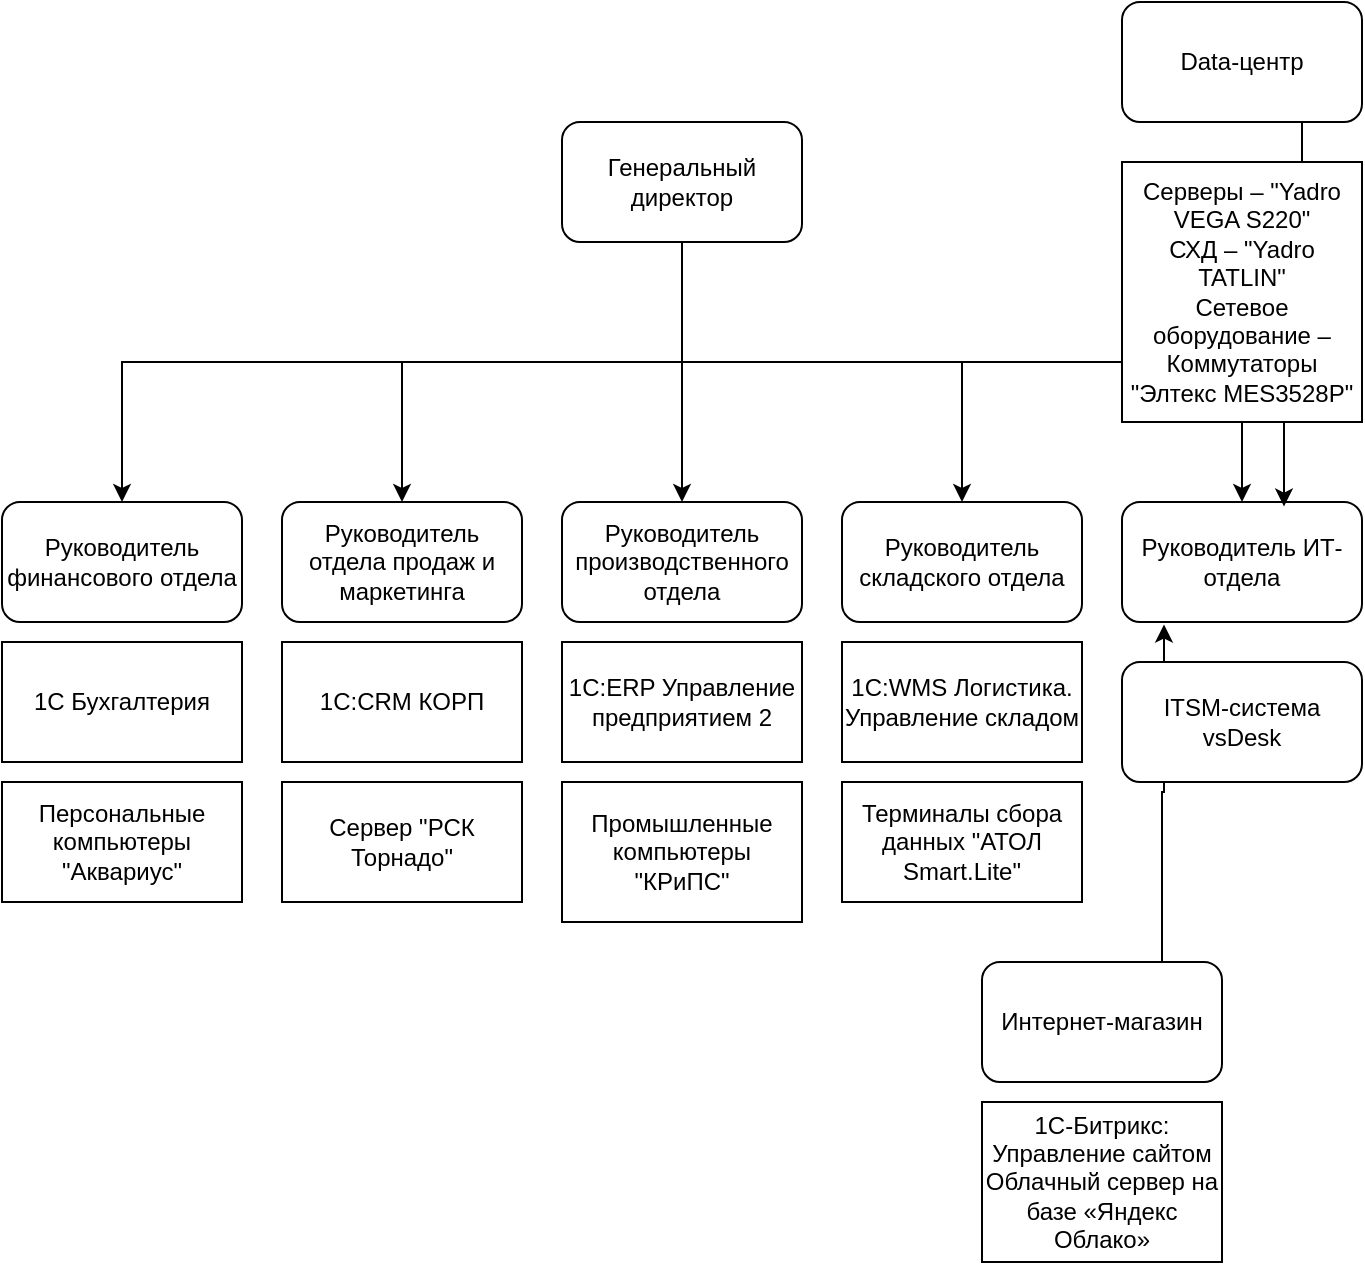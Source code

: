 <mxfile version="26.0.14">
  <diagram name="Страница — 1" id="-4IBPcertRqzHSdRJLJy">
    <mxGraphModel grid="1" page="1" gridSize="10" guides="1" tooltips="1" connect="1" arrows="1" fold="1" pageScale="1" pageWidth="827" pageHeight="1169" math="0" shadow="0">
      <root>
        <mxCell id="0" />
        <mxCell id="1" parent="0" />
        <mxCell id="2Yd_geRMspqdYZJP95d0-6" style="edgeStyle=orthogonalEdgeStyle;rounded=0;orthogonalLoop=1;jettySize=auto;html=1;entryX=0.5;entryY=0;entryDx=0;entryDy=0;" edge="1" parent="1" source="2Yd_geRMspqdYZJP95d0-1" target="2Yd_geRMspqdYZJP95d0-4">
          <mxGeometry relative="1" as="geometry" />
        </mxCell>
        <mxCell id="2Yd_geRMspqdYZJP95d0-10" style="edgeStyle=orthogonalEdgeStyle;rounded=0;orthogonalLoop=1;jettySize=auto;html=1;entryX=0.5;entryY=0;entryDx=0;entryDy=0;" edge="1" parent="1" source="2Yd_geRMspqdYZJP95d0-1" target="2Yd_geRMspqdYZJP95d0-8">
          <mxGeometry relative="1" as="geometry">
            <Array as="points">
              <mxPoint x="420" y="280" />
              <mxPoint x="280" y="280" />
            </Array>
          </mxGeometry>
        </mxCell>
        <mxCell id="2Yd_geRMspqdYZJP95d0-11" style="edgeStyle=orthogonalEdgeStyle;rounded=0;orthogonalLoop=1;jettySize=auto;html=1;entryX=0.5;entryY=0;entryDx=0;entryDy=0;" edge="1" parent="1" source="2Yd_geRMspqdYZJP95d0-1" target="2Yd_geRMspqdYZJP95d0-3">
          <mxGeometry relative="1" as="geometry">
            <Array as="points">
              <mxPoint x="420" y="280" />
              <mxPoint x="140" y="280" />
            </Array>
          </mxGeometry>
        </mxCell>
        <mxCell id="2Yd_geRMspqdYZJP95d0-12" style="edgeStyle=orthogonalEdgeStyle;rounded=0;orthogonalLoop=1;jettySize=auto;html=1;entryX=0.5;entryY=0;entryDx=0;entryDy=0;" edge="1" parent="1" source="2Yd_geRMspqdYZJP95d0-1" target="2Yd_geRMspqdYZJP95d0-5">
          <mxGeometry relative="1" as="geometry">
            <Array as="points">
              <mxPoint x="420" y="280" />
              <mxPoint x="560" y="280" />
            </Array>
          </mxGeometry>
        </mxCell>
        <mxCell id="2Yd_geRMspqdYZJP95d0-13" style="edgeStyle=orthogonalEdgeStyle;rounded=0;orthogonalLoop=1;jettySize=auto;html=1;entryX=0.5;entryY=0;entryDx=0;entryDy=0;" edge="1" parent="1" source="2Yd_geRMspqdYZJP95d0-1" target="2Yd_geRMspqdYZJP95d0-9">
          <mxGeometry relative="1" as="geometry">
            <Array as="points">
              <mxPoint x="420" y="280" />
              <mxPoint x="700" y="280" />
            </Array>
          </mxGeometry>
        </mxCell>
        <mxCell id="2Yd_geRMspqdYZJP95d0-1" value="Генеральный директор" style="rounded=1;whiteSpace=wrap;html=1;" vertex="1" parent="1">
          <mxGeometry x="360" y="160" width="120" height="60" as="geometry" />
        </mxCell>
        <mxCell id="2Yd_geRMspqdYZJP95d0-3" value="Руководитель финансового отдела " style="rounded=1;whiteSpace=wrap;html=1;" vertex="1" parent="1">
          <mxGeometry x="80" y="350" width="120" height="60" as="geometry" />
        </mxCell>
        <mxCell id="2Yd_geRMspqdYZJP95d0-4" value="&lt;div&gt;Руководитель производственного отдела&lt;/div&gt;" style="rounded=1;whiteSpace=wrap;html=1;" vertex="1" parent="1">
          <mxGeometry x="360" y="350" width="120" height="60" as="geometry" />
        </mxCell>
        <mxCell id="2Yd_geRMspqdYZJP95d0-5" value="Руководитель складского отдела" style="rounded=1;whiteSpace=wrap;html=1;" vertex="1" parent="1">
          <mxGeometry x="500" y="350" width="120" height="60" as="geometry" />
        </mxCell>
        <mxCell id="2Yd_geRMspqdYZJP95d0-8" value="Руководитель отдела продаж и маркетинга" style="rounded=1;whiteSpace=wrap;html=1;" vertex="1" parent="1">
          <mxGeometry x="220" y="350" width="120" height="60" as="geometry" />
        </mxCell>
        <mxCell id="2Yd_geRMspqdYZJP95d0-9" value="Руководитель ИТ-отдела" style="rounded=1;whiteSpace=wrap;html=1;" vertex="1" parent="1">
          <mxGeometry x="640" y="350" width="120" height="60" as="geometry" />
        </mxCell>
        <mxCell id="2Yd_geRMspqdYZJP95d0-15" value="Data-центр" style="rounded=1;whiteSpace=wrap;html=1;" vertex="1" parent="1">
          <mxGeometry x="640" y="100" width="120" height="60" as="geometry" />
        </mxCell>
        <mxCell id="2Yd_geRMspqdYZJP95d0-16" style="edgeStyle=orthogonalEdgeStyle;rounded=0;orthogonalLoop=1;jettySize=auto;html=1;exitX=0.75;exitY=1;exitDx=0;exitDy=0;entryX=0.675;entryY=0.038;entryDx=0;entryDy=0;entryPerimeter=0;" edge="1" parent="1" source="2Yd_geRMspqdYZJP95d0-15" target="2Yd_geRMspqdYZJP95d0-9">
          <mxGeometry relative="1" as="geometry" />
        </mxCell>
        <mxCell id="2Yd_geRMspqdYZJP95d0-17" value="Интернет-магазин" style="rounded=1;whiteSpace=wrap;html=1;" vertex="1" parent="1">
          <mxGeometry x="570" y="580" width="120" height="60" as="geometry" />
        </mxCell>
        <mxCell id="2Yd_geRMspqdYZJP95d0-18" style="edgeStyle=orthogonalEdgeStyle;rounded=0;orthogonalLoop=1;jettySize=auto;html=1;exitX=0.75;exitY=0;exitDx=0;exitDy=0;entryX=0.175;entryY=1.021;entryDx=0;entryDy=0;entryPerimeter=0;" edge="1" parent="1" source="2Yd_geRMspqdYZJP95d0-17" target="2Yd_geRMspqdYZJP95d0-9">
          <mxGeometry relative="1" as="geometry" />
        </mxCell>
        <mxCell id="2Yd_geRMspqdYZJP95d0-19" value="ITSM-система&lt;br&gt;vsDesk" style="rounded=1;whiteSpace=wrap;html=1;" vertex="1" parent="1">
          <mxGeometry x="640" y="430" width="120" height="60" as="geometry" />
        </mxCell>
        <mxCell id="2Yd_geRMspqdYZJP95d0-20" value="1С Бухгалтерия" style="rounded=0;whiteSpace=wrap;html=1;" vertex="1" parent="1">
          <mxGeometry x="80" y="420" width="120" height="60" as="geometry" />
        </mxCell>
        <mxCell id="2Yd_geRMspqdYZJP95d0-21" value="Персональные компьютеры &quot;Аквариус&quot;" style="rounded=0;whiteSpace=wrap;html=1;" vertex="1" parent="1">
          <mxGeometry x="80" y="490" width="120" height="60" as="geometry" />
        </mxCell>
        <mxCell id="2Yd_geRMspqdYZJP95d0-22" value="Промышленные компьютеры &quot;КРиПС&quot;" style="rounded=0;whiteSpace=wrap;html=1;" vertex="1" parent="1">
          <mxGeometry x="360" y="490" width="120" height="70" as="geometry" />
        </mxCell>
        <mxCell id="2Yd_geRMspqdYZJP95d0-23" value="1С:ERP Управление предприятием 2" style="rounded=0;whiteSpace=wrap;html=1;" vertex="1" parent="1">
          <mxGeometry x="360" y="420" width="120" height="60" as="geometry" />
        </mxCell>
        <mxCell id="2Yd_geRMspqdYZJP95d0-24" value="1C:WMS Логистика. Управление складом" style="rounded=0;whiteSpace=wrap;html=1;" vertex="1" parent="1">
          <mxGeometry x="500" y="420" width="120" height="60" as="geometry" />
        </mxCell>
        <mxCell id="2Yd_geRMspqdYZJP95d0-25" value=" &lt;span data-end=&quot;682&quot; data-start=&quot;667&quot;&gt;1C:CRM КОРП&lt;/span&gt;" style="rounded=0;whiteSpace=wrap;html=1;" vertex="1" parent="1">
          <mxGeometry x="220" y="420" width="120" height="60" as="geometry" />
        </mxCell>
        <mxCell id="2Yd_geRMspqdYZJP95d0-27" value="Терминалы сбора данных &quot;АТОЛ Smart.Lite&quot;" style="rounded=0;whiteSpace=wrap;html=1;" vertex="1" parent="1">
          <mxGeometry x="500" y="490" width="120" height="60" as="geometry" />
        </mxCell>
        <mxCell id="2Yd_geRMspqdYZJP95d0-28" value="Сервер &quot;РСК Торнадо&quot;" style="rounded=0;whiteSpace=wrap;html=1;" vertex="1" parent="1">
          <mxGeometry x="220" y="490" width="120" height="60" as="geometry" />
        </mxCell>
        <mxCell id="2Yd_geRMspqdYZJP95d0-29" value="&lt;div&gt;&lt;span data-end=&quot;105&quot; data-start=&quot;94&quot;&gt;Серверы&lt;/span&gt; – &lt;span data-end=&quot;129&quot; data-start=&quot;108&quot;&gt;&quot;Yadro VEGA S220&quot;&lt;/span&gt;&lt;/div&gt;&lt;div&gt;&lt;span data-end=&quot;168&quot; data-start=&quot;135&quot;&gt;СХД&lt;/span&gt; – &lt;span data-end=&quot;189&quot; data-start=&quot;171&quot;&gt;&quot;Yadro TATLIN&quot;&lt;/span&gt;&lt;/div&gt;&lt;div&gt;&lt;span data-end=&quot;219&quot; data-start=&quot;195&quot;&gt;Сетевое оборудование&lt;/span&gt; – &lt;span data-end=&quot;255&quot; data-start=&quot;222&quot;&gt;Коммутаторы &quot;Элтекс MES3528P&quot;&lt;/span&gt;&lt;/div&gt;" style="rounded=0;whiteSpace=wrap;html=1;" vertex="1" parent="1">
          <mxGeometry x="640" y="180" width="120" height="130" as="geometry" />
        </mxCell>
        <mxCell id="2Yd_geRMspqdYZJP95d0-30" value="1С-Битрикс: Управление сайтом&lt;div&gt;Облачный сервер на базе «Яндекс Облако»&lt;/div&gt;" style="rounded=0;whiteSpace=wrap;html=1;" vertex="1" parent="1">
          <mxGeometry x="570" y="650" width="120" height="80" as="geometry" />
        </mxCell>
      </root>
    </mxGraphModel>
  </diagram>
</mxfile>
